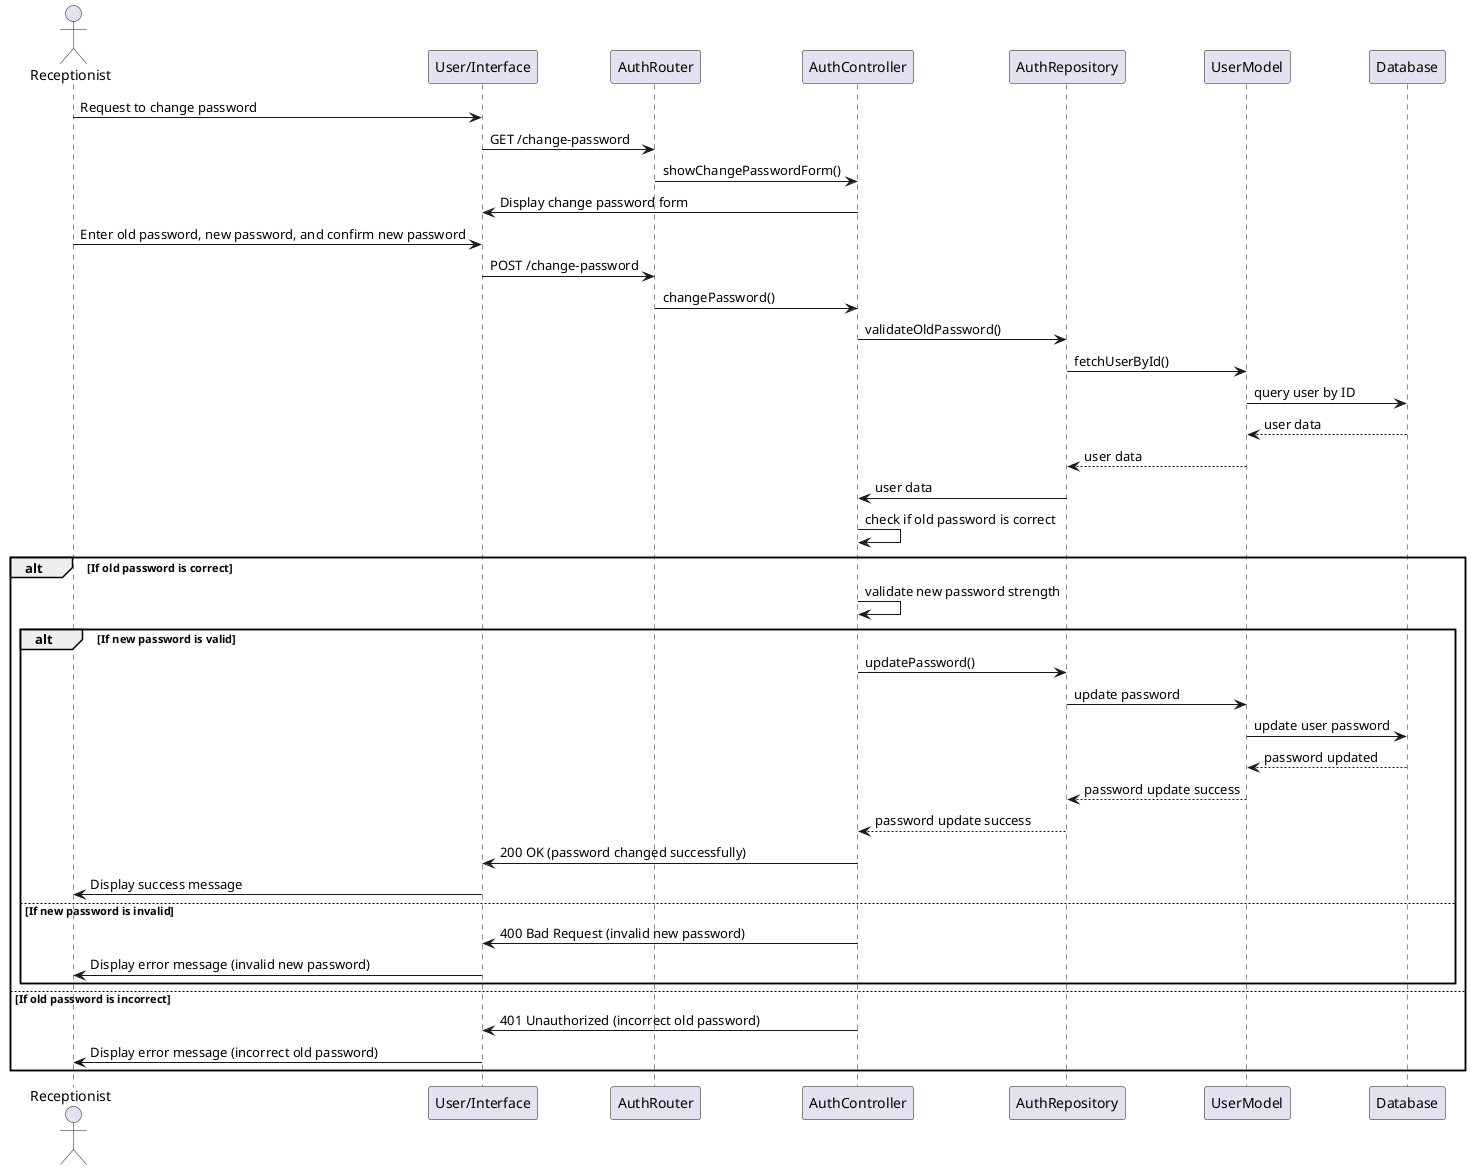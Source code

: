 @startuml
actor Receptionist
participant "User/Interface" as UI
participant "AuthRouter" as Router
participant "AuthController" as Controller
participant "AuthRepository" as Repository
participant "UserModel" as UserModel
participant "Database" as DB

Receptionist -> UI: Request to change password
UI -> Router: GET /change-password
Router -> Controller: showChangePasswordForm()
Controller -> UI: Display change password form

Receptionist -> UI: Enter old password, new password, and confirm new password
UI -> Router: POST /change-password
Router -> Controller: changePassword()
Controller -> Repository: validateOldPassword()

Repository -> UserModel: fetchUserById()
UserModel -> DB: query user by ID
DB --> UserModel: user data
UserModel --> Repository: user data
Repository -> Controller: user data

Controller -> Controller: check if old password is correct
alt If old password is correct
    Controller -> Controller: validate new password strength
    alt If new password is valid
        Controller -> Repository: updatePassword()
        Repository -> UserModel: update password
        UserModel -> DB: update user password
        DB --> UserModel: password updated
        UserModel --> Repository: password update success
        Repository --> Controller: password update success
        Controller -> UI: 200 OK (password changed successfully)
        UI -> Receptionist: Display success message
    else If new password is invalid
        Controller -> UI: 400 Bad Request (invalid new password)
        UI -> Receptionist: Display error message (invalid new password)
    end
else If old password is incorrect
    Controller -> UI: 401 Unauthorized (incorrect old password)
    UI -> Receptionist: Display error message (incorrect old password)
end
@enduml
